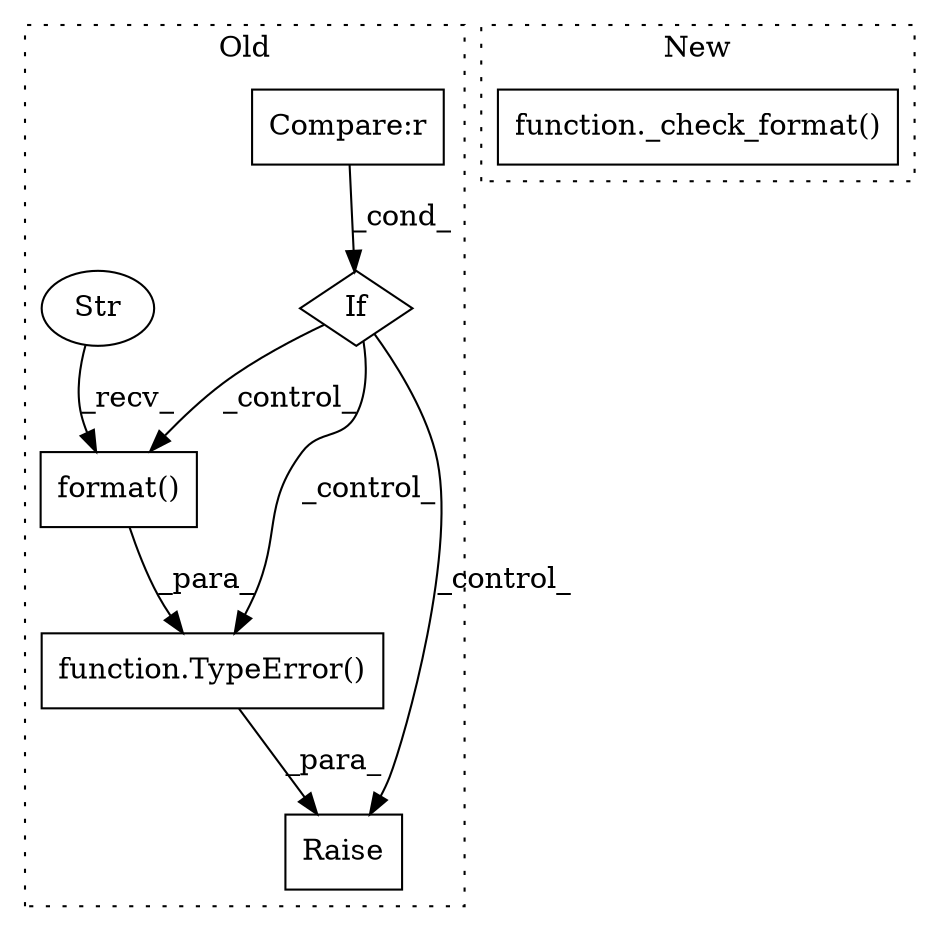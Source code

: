 digraph G {
subgraph cluster0 {
1 [label="format()" a="75" s="2883,2926" l="32,1" shape="box"];
3 [label="If" a="96" s="2822" l="3" shape="diamond"];
4 [label="Compare:r" a="40" s="2825" l="32" shape="box"];
5 [label="Str" a="66" s="2883" l="24" shape="ellipse"];
6 [label="function.TypeError()" a="75" s="2873,2927" l="10,1" shape="box"];
7 [label="Raise" a="91" s="2867" l="6" shape="box"];
label = "Old";
style="dotted";
}
subgraph cluster1 {
2 [label="function._check_format()" a="75" s="2688,2728" l="14,1" shape="box"];
label = "New";
style="dotted";
}
1 -> 6 [label="_para_"];
3 -> 7 [label="_control_"];
3 -> 1 [label="_control_"];
3 -> 6 [label="_control_"];
4 -> 3 [label="_cond_"];
5 -> 1 [label="_recv_"];
6 -> 7 [label="_para_"];
}